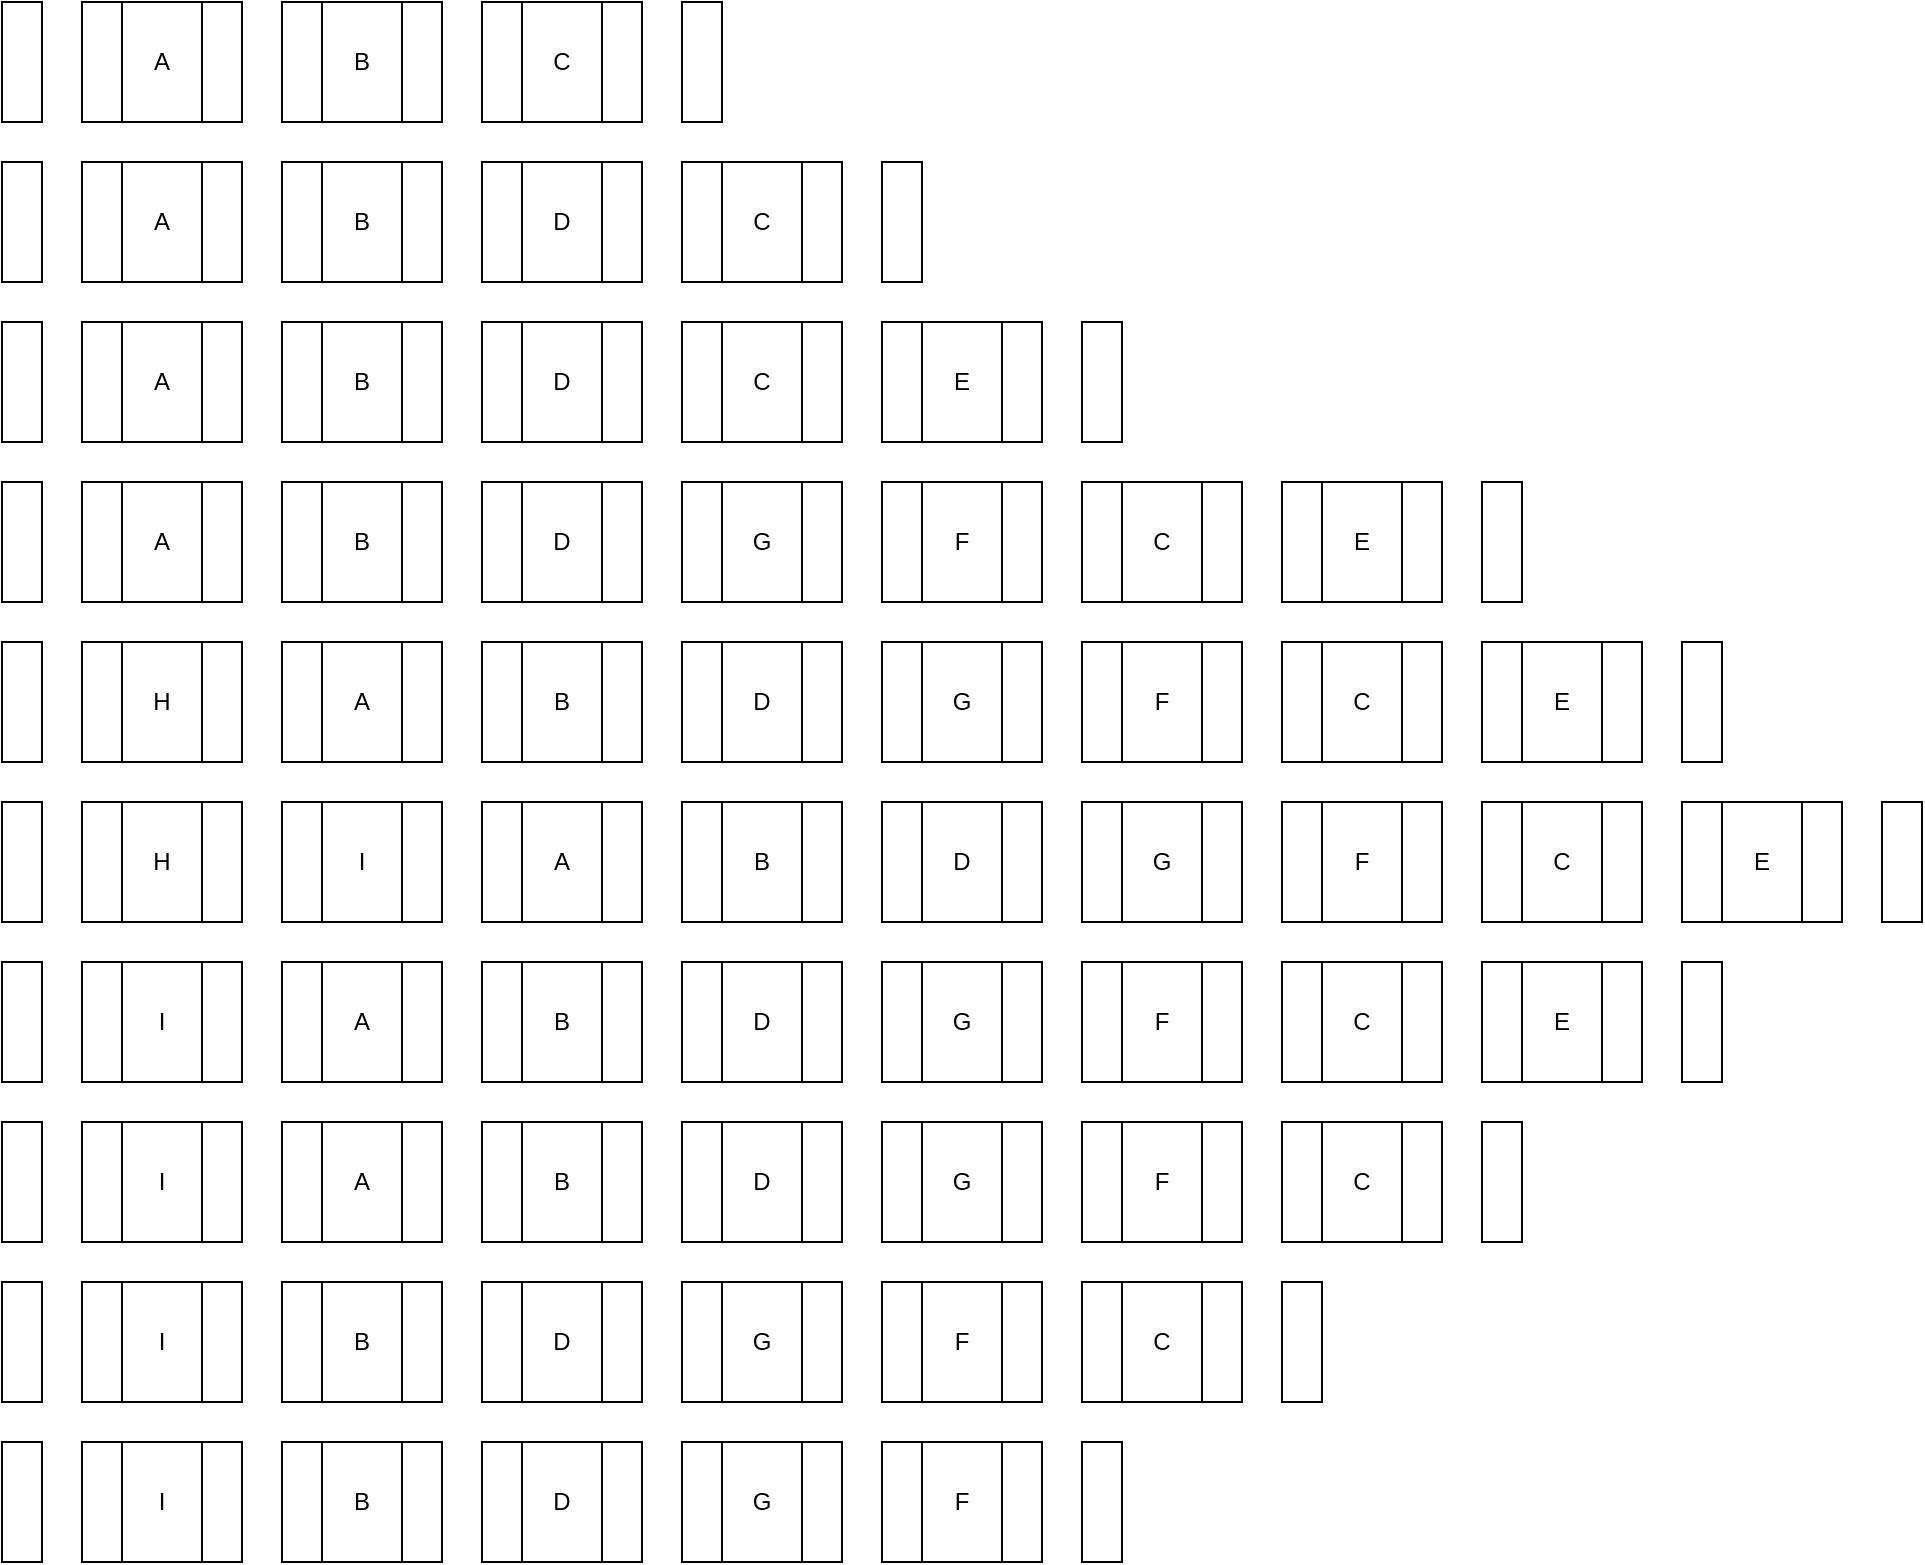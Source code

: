 <mxfile>
    <diagram id="iT8Jhx6JNnNjKAOXnCO7" name="Page-1">
        <mxGraphModel dx="1590" dy="1113" grid="1" gridSize="10" guides="1" tooltips="1" connect="1" arrows="1" fold="1" page="1" pageScale="1" pageWidth="850" pageHeight="1100" math="0" shadow="0">
            <root>
                <mxCell id="0"/>
                <mxCell id="1" parent="0"/>
                <mxCell id="2" value="A" style="shape=process;whiteSpace=wrap;html=1;backgroundOutline=1;size=0.25;" vertex="1" parent="1">
                    <mxGeometry x="60" y="120" width="80" height="60" as="geometry"/>
                </mxCell>
                <mxCell id="3" value="" style="rounded=0;whiteSpace=wrap;html=1;" vertex="1" parent="1">
                    <mxGeometry x="20" y="120" width="20" height="60" as="geometry"/>
                </mxCell>
                <mxCell id="4" value="B" style="shape=process;whiteSpace=wrap;html=1;backgroundOutline=1;size=0.25;" vertex="1" parent="1">
                    <mxGeometry x="160" y="120" width="80" height="60" as="geometry"/>
                </mxCell>
                <mxCell id="5" value="C" style="shape=process;whiteSpace=wrap;html=1;backgroundOutline=1;size=0.25;" vertex="1" parent="1">
                    <mxGeometry x="260" y="120" width="80" height="60" as="geometry"/>
                </mxCell>
                <mxCell id="6" value="" style="rounded=0;whiteSpace=wrap;html=1;" vertex="1" parent="1">
                    <mxGeometry x="360" y="120" width="20" height="60" as="geometry"/>
                </mxCell>
                <mxCell id="7" value="A" style="shape=process;whiteSpace=wrap;html=1;backgroundOutline=1;size=0.25;" vertex="1" parent="1">
                    <mxGeometry x="60" y="200" width="80" height="60" as="geometry"/>
                </mxCell>
                <mxCell id="8" value="" style="rounded=0;whiteSpace=wrap;html=1;" vertex="1" parent="1">
                    <mxGeometry x="20" y="200" width="20" height="60" as="geometry"/>
                </mxCell>
                <mxCell id="9" value="B" style="shape=process;whiteSpace=wrap;html=1;backgroundOutline=1;size=0.25;" vertex="1" parent="1">
                    <mxGeometry x="160" y="200" width="80" height="60" as="geometry"/>
                </mxCell>
                <mxCell id="10" value="C" style="shape=process;whiteSpace=wrap;html=1;backgroundOutline=1;size=0.25;" vertex="1" parent="1">
                    <mxGeometry x="360" y="200" width="80" height="60" as="geometry"/>
                </mxCell>
                <mxCell id="11" value="" style="rounded=0;whiteSpace=wrap;html=1;" vertex="1" parent="1">
                    <mxGeometry x="460" y="200" width="20" height="60" as="geometry"/>
                </mxCell>
                <mxCell id="12" value="D" style="shape=process;whiteSpace=wrap;html=1;backgroundOutline=1;size=0.25;" vertex="1" parent="1">
                    <mxGeometry x="260" y="200" width="80" height="60" as="geometry"/>
                </mxCell>
                <mxCell id="13" value="A" style="shape=process;whiteSpace=wrap;html=1;backgroundOutline=1;size=0.25;" vertex="1" parent="1">
                    <mxGeometry x="60" y="280" width="80" height="60" as="geometry"/>
                </mxCell>
                <mxCell id="14" value="" style="rounded=0;whiteSpace=wrap;html=1;" vertex="1" parent="1">
                    <mxGeometry x="20" y="280" width="20" height="60" as="geometry"/>
                </mxCell>
                <mxCell id="15" value="B" style="shape=process;whiteSpace=wrap;html=1;backgroundOutline=1;size=0.25;" vertex="1" parent="1">
                    <mxGeometry x="160" y="280" width="80" height="60" as="geometry"/>
                </mxCell>
                <mxCell id="16" value="C" style="shape=process;whiteSpace=wrap;html=1;backgroundOutline=1;size=0.25;" vertex="1" parent="1">
                    <mxGeometry x="360" y="280" width="80" height="60" as="geometry"/>
                </mxCell>
                <mxCell id="17" value="" style="rounded=0;whiteSpace=wrap;html=1;" vertex="1" parent="1">
                    <mxGeometry x="560" y="280" width="20" height="60" as="geometry"/>
                </mxCell>
                <mxCell id="18" value="D" style="shape=process;whiteSpace=wrap;html=1;backgroundOutline=1;size=0.25;" vertex="1" parent="1">
                    <mxGeometry x="260" y="280" width="80" height="60" as="geometry"/>
                </mxCell>
                <mxCell id="20" value="A" style="shape=process;whiteSpace=wrap;html=1;backgroundOutline=1;size=0.25;" vertex="1" parent="1">
                    <mxGeometry x="60" y="360" width="80" height="60" as="geometry"/>
                </mxCell>
                <mxCell id="21" value="" style="rounded=0;whiteSpace=wrap;html=1;" vertex="1" parent="1">
                    <mxGeometry x="20" y="360" width="20" height="60" as="geometry"/>
                </mxCell>
                <mxCell id="22" value="B" style="shape=process;whiteSpace=wrap;html=1;backgroundOutline=1;size=0.25;" vertex="1" parent="1">
                    <mxGeometry x="160" y="360" width="80" height="60" as="geometry"/>
                </mxCell>
                <mxCell id="23" value="C" style="shape=process;whiteSpace=wrap;html=1;backgroundOutline=1;size=0.25;" vertex="1" parent="1">
                    <mxGeometry x="560" y="360" width="80" height="60" as="geometry"/>
                </mxCell>
                <mxCell id="24" value="" style="rounded=0;whiteSpace=wrap;html=1;" vertex="1" parent="1">
                    <mxGeometry x="760" y="360" width="20" height="60" as="geometry"/>
                </mxCell>
                <mxCell id="25" value="D" style="shape=process;whiteSpace=wrap;html=1;backgroundOutline=1;size=0.25;" vertex="1" parent="1">
                    <mxGeometry x="260" y="360" width="80" height="60" as="geometry"/>
                </mxCell>
                <mxCell id="26" value="F" style="shape=process;whiteSpace=wrap;html=1;backgroundOutline=1;size=0.25;" vertex="1" parent="1">
                    <mxGeometry x="460" y="360" width="80" height="60" as="geometry"/>
                </mxCell>
                <mxCell id="27" value="G" style="shape=process;whiteSpace=wrap;html=1;backgroundOutline=1;size=0.25;" vertex="1" parent="1">
                    <mxGeometry x="360" y="360" width="80" height="60" as="geometry"/>
                </mxCell>
                <mxCell id="28" value="A" style="shape=process;whiteSpace=wrap;html=1;backgroundOutline=1;size=0.25;" vertex="1" parent="1">
                    <mxGeometry x="160" y="440" width="80" height="60" as="geometry"/>
                </mxCell>
                <mxCell id="29" value="" style="rounded=0;whiteSpace=wrap;html=1;" vertex="1" parent="1">
                    <mxGeometry x="20" y="440" width="20" height="60" as="geometry"/>
                </mxCell>
                <mxCell id="30" value="B" style="shape=process;whiteSpace=wrap;html=1;backgroundOutline=1;size=0.25;" vertex="1" parent="1">
                    <mxGeometry x="260" y="440" width="80" height="60" as="geometry"/>
                </mxCell>
                <mxCell id="31" value="E" style="shape=process;whiteSpace=wrap;html=1;backgroundOutline=1;size=0.25;" vertex="1" parent="1">
                    <mxGeometry x="760" y="440" width="80" height="60" as="geometry"/>
                </mxCell>
                <mxCell id="32" value="" style="rounded=0;whiteSpace=wrap;html=1;" vertex="1" parent="1">
                    <mxGeometry x="860" y="440" width="20" height="60" as="geometry"/>
                </mxCell>
                <mxCell id="33" value="D" style="shape=process;whiteSpace=wrap;html=1;backgroundOutline=1;size=0.25;" vertex="1" parent="1">
                    <mxGeometry x="360" y="440" width="80" height="60" as="geometry"/>
                </mxCell>
                <mxCell id="34" value="F" style="shape=process;whiteSpace=wrap;html=1;backgroundOutline=1;size=0.25;" vertex="1" parent="1">
                    <mxGeometry x="560" y="440" width="80" height="60" as="geometry"/>
                </mxCell>
                <mxCell id="35" value="G" style="shape=process;whiteSpace=wrap;html=1;backgroundOutline=1;size=0.25;" vertex="1" parent="1">
                    <mxGeometry x="460" y="440" width="80" height="60" as="geometry"/>
                </mxCell>
                <mxCell id="36" value="H" style="shape=process;whiteSpace=wrap;html=1;backgroundOutline=1;size=0.25;" vertex="1" parent="1">
                    <mxGeometry x="60" y="440" width="80" height="60" as="geometry"/>
                </mxCell>
                <mxCell id="37" value="E" style="shape=process;whiteSpace=wrap;html=1;backgroundOutline=1;size=0.25;" vertex="1" parent="1">
                    <mxGeometry x="460" y="280" width="80" height="60" as="geometry"/>
                </mxCell>
                <mxCell id="38" value="E" style="shape=process;whiteSpace=wrap;html=1;backgroundOutline=1;size=0.25;" vertex="1" parent="1">
                    <mxGeometry x="660" y="360" width="80" height="60" as="geometry"/>
                </mxCell>
                <mxCell id="39" value="C" style="shape=process;whiteSpace=wrap;html=1;backgroundOutline=1;size=0.25;" vertex="1" parent="1">
                    <mxGeometry x="660" y="440" width="80" height="60" as="geometry"/>
                </mxCell>
                <mxCell id="40" value="A" style="shape=process;whiteSpace=wrap;html=1;backgroundOutline=1;size=0.25;" vertex="1" parent="1">
                    <mxGeometry x="260" y="520" width="80" height="60" as="geometry"/>
                </mxCell>
                <mxCell id="41" value="" style="rounded=0;whiteSpace=wrap;html=1;" vertex="1" parent="1">
                    <mxGeometry x="20" y="520" width="20" height="60" as="geometry"/>
                </mxCell>
                <mxCell id="42" value="B" style="shape=process;whiteSpace=wrap;html=1;backgroundOutline=1;size=0.25;" vertex="1" parent="1">
                    <mxGeometry x="360" y="520" width="80" height="60" as="geometry"/>
                </mxCell>
                <mxCell id="43" value="E" style="shape=process;whiteSpace=wrap;html=1;backgroundOutline=1;size=0.25;" vertex="1" parent="1">
                    <mxGeometry x="860" y="520" width="80" height="60" as="geometry"/>
                </mxCell>
                <mxCell id="44" value="" style="rounded=0;whiteSpace=wrap;html=1;" vertex="1" parent="1">
                    <mxGeometry x="960" y="520" width="20" height="60" as="geometry"/>
                </mxCell>
                <mxCell id="45" value="D" style="shape=process;whiteSpace=wrap;html=1;backgroundOutline=1;size=0.25;" vertex="1" parent="1">
                    <mxGeometry x="460" y="520" width="80" height="60" as="geometry"/>
                </mxCell>
                <mxCell id="46" value="F" style="shape=process;whiteSpace=wrap;html=1;backgroundOutline=1;size=0.25;" vertex="1" parent="1">
                    <mxGeometry x="660" y="520" width="80" height="60" as="geometry"/>
                </mxCell>
                <mxCell id="47" value="G" style="shape=process;whiteSpace=wrap;html=1;backgroundOutline=1;size=0.25;" vertex="1" parent="1">
                    <mxGeometry x="560" y="520" width="80" height="60" as="geometry"/>
                </mxCell>
                <mxCell id="48" value="H" style="shape=process;whiteSpace=wrap;html=1;backgroundOutline=1;size=0.25;" vertex="1" parent="1">
                    <mxGeometry x="60" y="520" width="80" height="60" as="geometry"/>
                </mxCell>
                <mxCell id="49" value="C" style="shape=process;whiteSpace=wrap;html=1;backgroundOutline=1;size=0.25;" vertex="1" parent="1">
                    <mxGeometry x="760" y="520" width="80" height="60" as="geometry"/>
                </mxCell>
                <mxCell id="50" value="I" style="shape=process;whiteSpace=wrap;html=1;backgroundOutline=1;size=0.25;" vertex="1" parent="1">
                    <mxGeometry x="160" y="520" width="80" height="60" as="geometry"/>
                </mxCell>
                <mxCell id="51" value="A" style="shape=process;whiteSpace=wrap;html=1;backgroundOutline=1;size=0.25;" vertex="1" parent="1">
                    <mxGeometry x="160" y="600" width="80" height="60" as="geometry"/>
                </mxCell>
                <mxCell id="52" value="" style="rounded=0;whiteSpace=wrap;html=1;" vertex="1" parent="1">
                    <mxGeometry x="20" y="600" width="20" height="60" as="geometry"/>
                </mxCell>
                <mxCell id="53" value="B" style="shape=process;whiteSpace=wrap;html=1;backgroundOutline=1;size=0.25;" vertex="1" parent="1">
                    <mxGeometry x="260" y="600" width="80" height="60" as="geometry"/>
                </mxCell>
                <mxCell id="54" value="E" style="shape=process;whiteSpace=wrap;html=1;backgroundOutline=1;size=0.25;" vertex="1" parent="1">
                    <mxGeometry x="760" y="600" width="80" height="60" as="geometry"/>
                </mxCell>
                <mxCell id="55" value="" style="rounded=0;whiteSpace=wrap;html=1;" vertex="1" parent="1">
                    <mxGeometry x="860" y="600" width="20" height="60" as="geometry"/>
                </mxCell>
                <mxCell id="56" value="D" style="shape=process;whiteSpace=wrap;html=1;backgroundOutline=1;size=0.25;" vertex="1" parent="1">
                    <mxGeometry x="360" y="600" width="80" height="60" as="geometry"/>
                </mxCell>
                <mxCell id="57" value="F" style="shape=process;whiteSpace=wrap;html=1;backgroundOutline=1;size=0.25;" vertex="1" parent="1">
                    <mxGeometry x="560" y="600" width="80" height="60" as="geometry"/>
                </mxCell>
                <mxCell id="58" value="G" style="shape=process;whiteSpace=wrap;html=1;backgroundOutline=1;size=0.25;" vertex="1" parent="1">
                    <mxGeometry x="460" y="600" width="80" height="60" as="geometry"/>
                </mxCell>
                <mxCell id="60" value="C" style="shape=process;whiteSpace=wrap;html=1;backgroundOutline=1;size=0.25;" vertex="1" parent="1">
                    <mxGeometry x="660" y="600" width="80" height="60" as="geometry"/>
                </mxCell>
                <mxCell id="61" value="I" style="shape=process;whiteSpace=wrap;html=1;backgroundOutline=1;size=0.25;" vertex="1" parent="1">
                    <mxGeometry x="60" y="600" width="80" height="60" as="geometry"/>
                </mxCell>
                <mxCell id="62" value="A" style="shape=process;whiteSpace=wrap;html=1;backgroundOutline=1;size=0.25;" vertex="1" parent="1">
                    <mxGeometry x="160" y="680" width="80" height="60" as="geometry"/>
                </mxCell>
                <mxCell id="63" value="" style="rounded=0;whiteSpace=wrap;html=1;" vertex="1" parent="1">
                    <mxGeometry x="20" y="680" width="20" height="60" as="geometry"/>
                </mxCell>
                <mxCell id="64" value="B" style="shape=process;whiteSpace=wrap;html=1;backgroundOutline=1;size=0.25;" vertex="1" parent="1">
                    <mxGeometry x="260" y="680" width="80" height="60" as="geometry"/>
                </mxCell>
                <mxCell id="66" value="" style="rounded=0;whiteSpace=wrap;html=1;" vertex="1" parent="1">
                    <mxGeometry x="760" y="680" width="20" height="60" as="geometry"/>
                </mxCell>
                <mxCell id="67" value="D" style="shape=process;whiteSpace=wrap;html=1;backgroundOutline=1;size=0.25;" vertex="1" parent="1">
                    <mxGeometry x="360" y="680" width="80" height="60" as="geometry"/>
                </mxCell>
                <mxCell id="68" value="F" style="shape=process;whiteSpace=wrap;html=1;backgroundOutline=1;size=0.25;" vertex="1" parent="1">
                    <mxGeometry x="560" y="680" width="80" height="60" as="geometry"/>
                </mxCell>
                <mxCell id="69" value="G" style="shape=process;whiteSpace=wrap;html=1;backgroundOutline=1;size=0.25;" vertex="1" parent="1">
                    <mxGeometry x="460" y="680" width="80" height="60" as="geometry"/>
                </mxCell>
                <mxCell id="70" value="C" style="shape=process;whiteSpace=wrap;html=1;backgroundOutline=1;size=0.25;" vertex="1" parent="1">
                    <mxGeometry x="660" y="680" width="80" height="60" as="geometry"/>
                </mxCell>
                <mxCell id="71" value="I" style="shape=process;whiteSpace=wrap;html=1;backgroundOutline=1;size=0.25;" vertex="1" parent="1">
                    <mxGeometry x="60" y="680" width="80" height="60" as="geometry"/>
                </mxCell>
                <mxCell id="73" value="" style="rounded=0;whiteSpace=wrap;html=1;" vertex="1" parent="1">
                    <mxGeometry x="20" y="760" width="20" height="60" as="geometry"/>
                </mxCell>
                <mxCell id="74" value="B" style="shape=process;whiteSpace=wrap;html=1;backgroundOutline=1;size=0.25;" vertex="1" parent="1">
                    <mxGeometry x="160" y="760" width="80" height="60" as="geometry"/>
                </mxCell>
                <mxCell id="75" value="" style="rounded=0;whiteSpace=wrap;html=1;" vertex="1" parent="1">
                    <mxGeometry x="660" y="760" width="20" height="60" as="geometry"/>
                </mxCell>
                <mxCell id="76" value="D" style="shape=process;whiteSpace=wrap;html=1;backgroundOutline=1;size=0.25;" vertex="1" parent="1">
                    <mxGeometry x="260" y="760" width="80" height="60" as="geometry"/>
                </mxCell>
                <mxCell id="77" value="F" style="shape=process;whiteSpace=wrap;html=1;backgroundOutline=1;size=0.25;" vertex="1" parent="1">
                    <mxGeometry x="460" y="760" width="80" height="60" as="geometry"/>
                </mxCell>
                <mxCell id="78" value="G" style="shape=process;whiteSpace=wrap;html=1;backgroundOutline=1;size=0.25;" vertex="1" parent="1">
                    <mxGeometry x="360" y="760" width="80" height="60" as="geometry"/>
                </mxCell>
                <mxCell id="79" value="C" style="shape=process;whiteSpace=wrap;html=1;backgroundOutline=1;size=0.25;" vertex="1" parent="1">
                    <mxGeometry x="560" y="760" width="80" height="60" as="geometry"/>
                </mxCell>
                <mxCell id="80" value="I" style="shape=process;whiteSpace=wrap;html=1;backgroundOutline=1;size=0.25;" vertex="1" parent="1">
                    <mxGeometry x="60" y="760" width="80" height="60" as="geometry"/>
                </mxCell>
                <mxCell id="81" value="" style="rounded=0;whiteSpace=wrap;html=1;" vertex="1" parent="1">
                    <mxGeometry x="20" y="840" width="20" height="60" as="geometry"/>
                </mxCell>
                <mxCell id="82" value="B" style="shape=process;whiteSpace=wrap;html=1;backgroundOutline=1;size=0.25;" vertex="1" parent="1">
                    <mxGeometry x="160" y="840" width="80" height="60" as="geometry"/>
                </mxCell>
                <mxCell id="83" value="" style="rounded=0;whiteSpace=wrap;html=1;" vertex="1" parent="1">
                    <mxGeometry x="560" y="840" width="20" height="60" as="geometry"/>
                </mxCell>
                <mxCell id="84" value="D" style="shape=process;whiteSpace=wrap;html=1;backgroundOutline=1;size=0.25;" vertex="1" parent="1">
                    <mxGeometry x="260" y="840" width="80" height="60" as="geometry"/>
                </mxCell>
                <mxCell id="85" value="F" style="shape=process;whiteSpace=wrap;html=1;backgroundOutline=1;size=0.25;" vertex="1" parent="1">
                    <mxGeometry x="460" y="840" width="80" height="60" as="geometry"/>
                </mxCell>
                <mxCell id="86" value="G" style="shape=process;whiteSpace=wrap;html=1;backgroundOutline=1;size=0.25;" vertex="1" parent="1">
                    <mxGeometry x="360" y="840" width="80" height="60" as="geometry"/>
                </mxCell>
                <mxCell id="88" value="I" style="shape=process;whiteSpace=wrap;html=1;backgroundOutline=1;size=0.25;" vertex="1" parent="1">
                    <mxGeometry x="60" y="840" width="80" height="60" as="geometry"/>
                </mxCell>
            </root>
        </mxGraphModel>
    </diagram>
</mxfile>